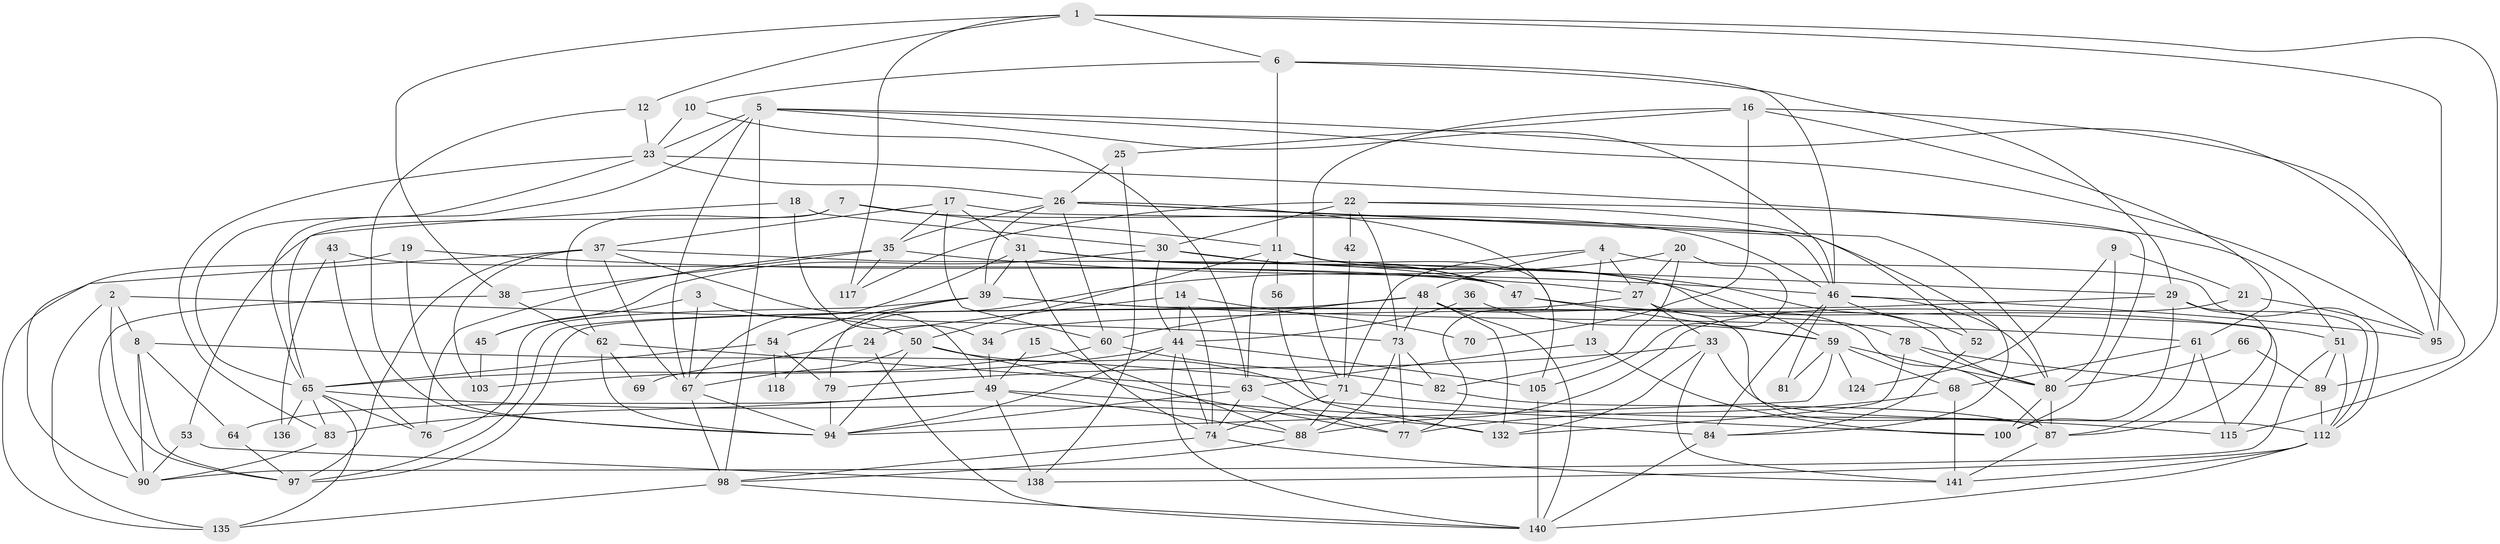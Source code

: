 // Generated by graph-tools (version 1.1) at 2025/24/03/03/25 07:24:03]
// undirected, 97 vertices, 236 edges
graph export_dot {
graph [start="1"]
  node [color=gray90,style=filled];
  1 [super="+133"];
  2;
  3 [super="+120"];
  4;
  5 [super="+28"];
  6 [super="+32"];
  7 [super="+55"];
  8 [super="+109"];
  9;
  10;
  11 [super="+128"];
  12;
  13;
  14;
  15;
  16;
  17 [super="+110"];
  18;
  19;
  20 [super="+41"];
  21;
  22 [super="+116"];
  23 [super="+106"];
  24;
  25;
  26 [super="+85"];
  27 [super="+121"];
  29 [super="+72"];
  30 [super="+99"];
  31 [super="+143"];
  33 [super="+40"];
  34;
  35 [super="+57"];
  36;
  37 [super="+122"];
  38;
  39 [super="+75"];
  42;
  43;
  44 [super="+125"];
  45;
  46 [super="+145"];
  47 [super="+101"];
  48 [super="+114"];
  49 [super="+58"];
  50;
  51;
  52;
  53;
  54 [super="+104"];
  56;
  59 [super="+86"];
  60;
  61 [super="+131"];
  62 [super="+142"];
  63 [super="+127"];
  64;
  65 [super="+130"];
  66;
  67 [super="+113"];
  68;
  69;
  70;
  71 [super="+92"];
  73 [super="+137"];
  74 [super="+134"];
  76;
  77 [super="+119"];
  78;
  79 [super="+91"];
  80 [super="+129"];
  81;
  82;
  83;
  84 [super="+139"];
  87 [super="+93"];
  88 [super="+107"];
  89 [super="+96"];
  90 [super="+111"];
  94 [super="+126"];
  95 [super="+123"];
  97 [super="+108"];
  98 [super="+102"];
  100;
  103;
  105;
  112 [super="+144"];
  115;
  117;
  118;
  124;
  132;
  135;
  136;
  138;
  140;
  141;
  1 -- 6;
  1 -- 115;
  1 -- 117;
  1 -- 95;
  1 -- 12;
  1 -- 38;
  2 -- 135;
  2 -- 8;
  2 -- 97;
  2 -- 73;
  3 -- 67;
  3 -- 45;
  3 -- 50;
  4 -- 112;
  4 -- 27;
  4 -- 13;
  4 -- 48;
  4 -- 71;
  5 -- 95;
  5 -- 46;
  5 -- 23;
  5 -- 65;
  5 -- 98;
  5 -- 67;
  5 -- 89;
  6 -- 46;
  6 -- 10;
  6 -- 11;
  6 -- 29;
  7 -- 11;
  7 -- 62;
  7 -- 53;
  7 -- 46;
  8 -- 71;
  8 -- 64;
  8 -- 90;
  8 -- 97;
  9 -- 21;
  9 -- 124;
  9 -- 80;
  10 -- 23;
  10 -- 63;
  11 -- 50;
  11 -- 56;
  11 -- 105;
  11 -- 29;
  11 -- 59;
  11 -- 63;
  12 -- 23;
  12 -- 94;
  13 -- 100;
  13 -- 63;
  14 -- 74;
  14 -- 24;
  14 -- 70;
  14 -- 44;
  15 -- 49;
  15 -- 88;
  16 -- 25;
  16 -- 70;
  16 -- 95;
  16 -- 61;
  16 -- 71;
  17 -- 60;
  17 -- 31;
  17 -- 37;
  17 -- 35;
  17 -- 46;
  18 -- 65;
  18 -- 34;
  18 -- 30;
  19 -- 94;
  19 -- 90;
  19 -- 27;
  20 -- 27;
  20 -- 118;
  20 -- 105;
  20 -- 82;
  21 -- 95;
  21 -- 88;
  22 -- 100;
  22 -- 52;
  22 -- 117;
  22 -- 73;
  22 -- 42;
  22 -- 30;
  23 -- 51;
  23 -- 83;
  23 -- 26;
  23 -- 65;
  24 -- 140;
  24 -- 69;
  25 -- 138;
  25 -- 26;
  26 -- 60;
  26 -- 80;
  26 -- 35;
  26 -- 84;
  26 -- 77;
  26 -- 39;
  27 -- 97;
  27 -- 33;
  27 -- 87;
  29 -- 100;
  29 -- 34;
  29 -- 87;
  29 -- 112;
  30 -- 44;
  30 -- 45;
  30 -- 80;
  30 -- 47;
  31 -- 78;
  31 -- 74;
  31 -- 39;
  31 -- 47;
  31 -- 67;
  33 -- 141;
  33 -- 79 [weight=2];
  33 -- 112;
  33 -- 132;
  34 -- 49;
  35 -- 46;
  35 -- 38;
  35 -- 76;
  35 -- 117;
  36 -- 44;
  36 -- 59;
  37 -- 135;
  37 -- 97;
  37 -- 103;
  37 -- 47;
  37 -- 49;
  37 -- 67;
  38 -- 62;
  38 -- 90;
  39 -- 115;
  39 -- 54;
  39 -- 76;
  39 -- 79;
  39 -- 61;
  42 -- 71;
  43 -- 76;
  43 -- 47;
  43 -- 136;
  44 -- 140;
  44 -- 94;
  44 -- 74;
  44 -- 105;
  44 -- 103;
  45 -- 103;
  46 -- 84;
  46 -- 80;
  46 -- 81;
  46 -- 52;
  46 -- 95;
  47 -- 59;
  47 -- 51;
  48 -- 132;
  48 -- 60;
  48 -- 87;
  48 -- 97;
  48 -- 73;
  48 -- 140;
  49 -- 83;
  49 -- 84;
  49 -- 88;
  49 -- 64;
  49 -- 138;
  50 -- 77;
  50 -- 100;
  50 -- 67;
  50 -- 94;
  51 -- 89;
  51 -- 90;
  51 -- 112;
  52 -- 84;
  53 -- 138;
  53 -- 90;
  54 -- 118;
  54 -- 79;
  54 -- 65;
  56 -- 132;
  59 -- 80;
  59 -- 81;
  59 -- 68;
  59 -- 124;
  59 -- 94;
  60 -- 65;
  60 -- 82;
  61 -- 87;
  61 -- 115;
  61 -- 68;
  62 -- 69;
  62 -- 94;
  62 -- 63;
  63 -- 74;
  63 -- 94;
  63 -- 77;
  64 -- 97;
  65 -- 132;
  65 -- 76;
  65 -- 135;
  65 -- 136;
  65 -- 83;
  66 -- 89;
  66 -- 80;
  67 -- 98 [weight=2];
  67 -- 94;
  68 -- 141;
  68 -- 77;
  71 -- 88;
  71 -- 74;
  71 -- 115;
  73 -- 82;
  73 -- 88;
  73 -- 77;
  74 -- 98;
  74 -- 141;
  78 -- 132;
  78 -- 80;
  78 -- 89;
  79 -- 94 [weight=2];
  80 -- 87 [weight=2];
  80 -- 100;
  82 -- 87;
  83 -- 90;
  84 -- 140;
  87 -- 141;
  88 -- 98;
  89 -- 112;
  98 -- 135;
  98 -- 140;
  105 -- 140;
  112 -- 140;
  112 -- 138;
  112 -- 141;
}
